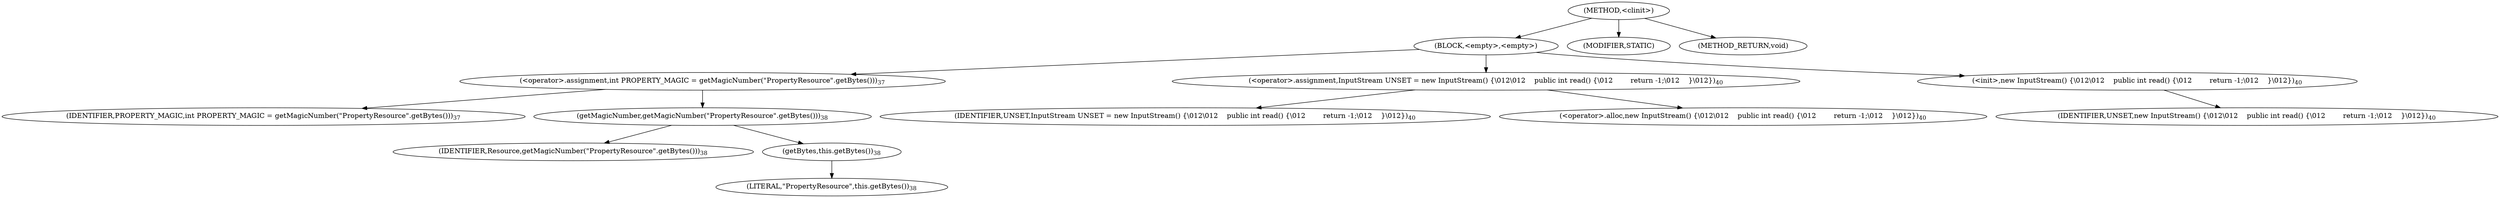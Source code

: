 digraph "&lt;clinit&gt;" {  
"210" [label = <(METHOD,&lt;clinit&gt;)> ]
"211" [label = <(BLOCK,&lt;empty&gt;,&lt;empty&gt;)> ]
"212" [label = <(&lt;operator&gt;.assignment,int PROPERTY_MAGIC = getMagicNumber(&quot;PropertyResource&quot;.getBytes()))<SUB>37</SUB>> ]
"213" [label = <(IDENTIFIER,PROPERTY_MAGIC,int PROPERTY_MAGIC = getMagicNumber(&quot;PropertyResource&quot;.getBytes()))<SUB>37</SUB>> ]
"214" [label = <(getMagicNumber,getMagicNumber(&quot;PropertyResource&quot;.getBytes()))<SUB>38</SUB>> ]
"215" [label = <(IDENTIFIER,Resource,getMagicNumber(&quot;PropertyResource&quot;.getBytes()))<SUB>38</SUB>> ]
"216" [label = <(getBytes,this.getBytes())<SUB>38</SUB>> ]
"217" [label = <(LITERAL,&quot;PropertyResource&quot;,this.getBytes())<SUB>38</SUB>> ]
"218" [label = <(&lt;operator&gt;.assignment,InputStream UNSET = new InputStream() {\012\012    public int read() {\012        return -1;\012    }\012})<SUB>40</SUB>> ]
"219" [label = <(IDENTIFIER,UNSET,InputStream UNSET = new InputStream() {\012\012    public int read() {\012        return -1;\012    }\012})<SUB>40</SUB>> ]
"220" [label = <(&lt;operator&gt;.alloc,new InputStream() {\012\012    public int read() {\012        return -1;\012    }\012})<SUB>40</SUB>> ]
"221" [label = <(&lt;init&gt;,new InputStream() {\012\012    public int read() {\012        return -1;\012    }\012})<SUB>40</SUB>> ]
"3" [label = <(IDENTIFIER,UNSET,new InputStream() {\012\012    public int read() {\012        return -1;\012    }\012})<SUB>40</SUB>> ]
"222" [label = <(MODIFIER,STATIC)> ]
"223" [label = <(METHOD_RETURN,void)> ]
  "210" -> "211" 
  "210" -> "222" 
  "210" -> "223" 
  "211" -> "212" 
  "211" -> "218" 
  "211" -> "221" 
  "212" -> "213" 
  "212" -> "214" 
  "214" -> "215" 
  "214" -> "216" 
  "216" -> "217" 
  "218" -> "219" 
  "218" -> "220" 
  "221" -> "3" 
}
